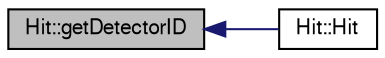digraph "Hit::getDetectorID"
{
  bgcolor="transparent";
  edge [fontname="FreeSans",fontsize="10",labelfontname="FreeSans",labelfontsize="10"];
  node [fontname="FreeSans",fontsize="10",shape=record];
  rankdir="LR";
  Node1 [label="Hit::getDetectorID",height=0.2,width=0.4,color="black", fillcolor="grey75", style="filled" fontcolor="black"];
  Node1 -> Node2 [dir="back",color="midnightblue",fontsize="10",style="solid",fontname="FreeSans"];
  Node2 [label="Hit::Hit",height=0.2,width=0.4,color="black",URL="$d0/d88/classHit.html#a372175d3c552a1ee05694fbd3a98c464"];
}
